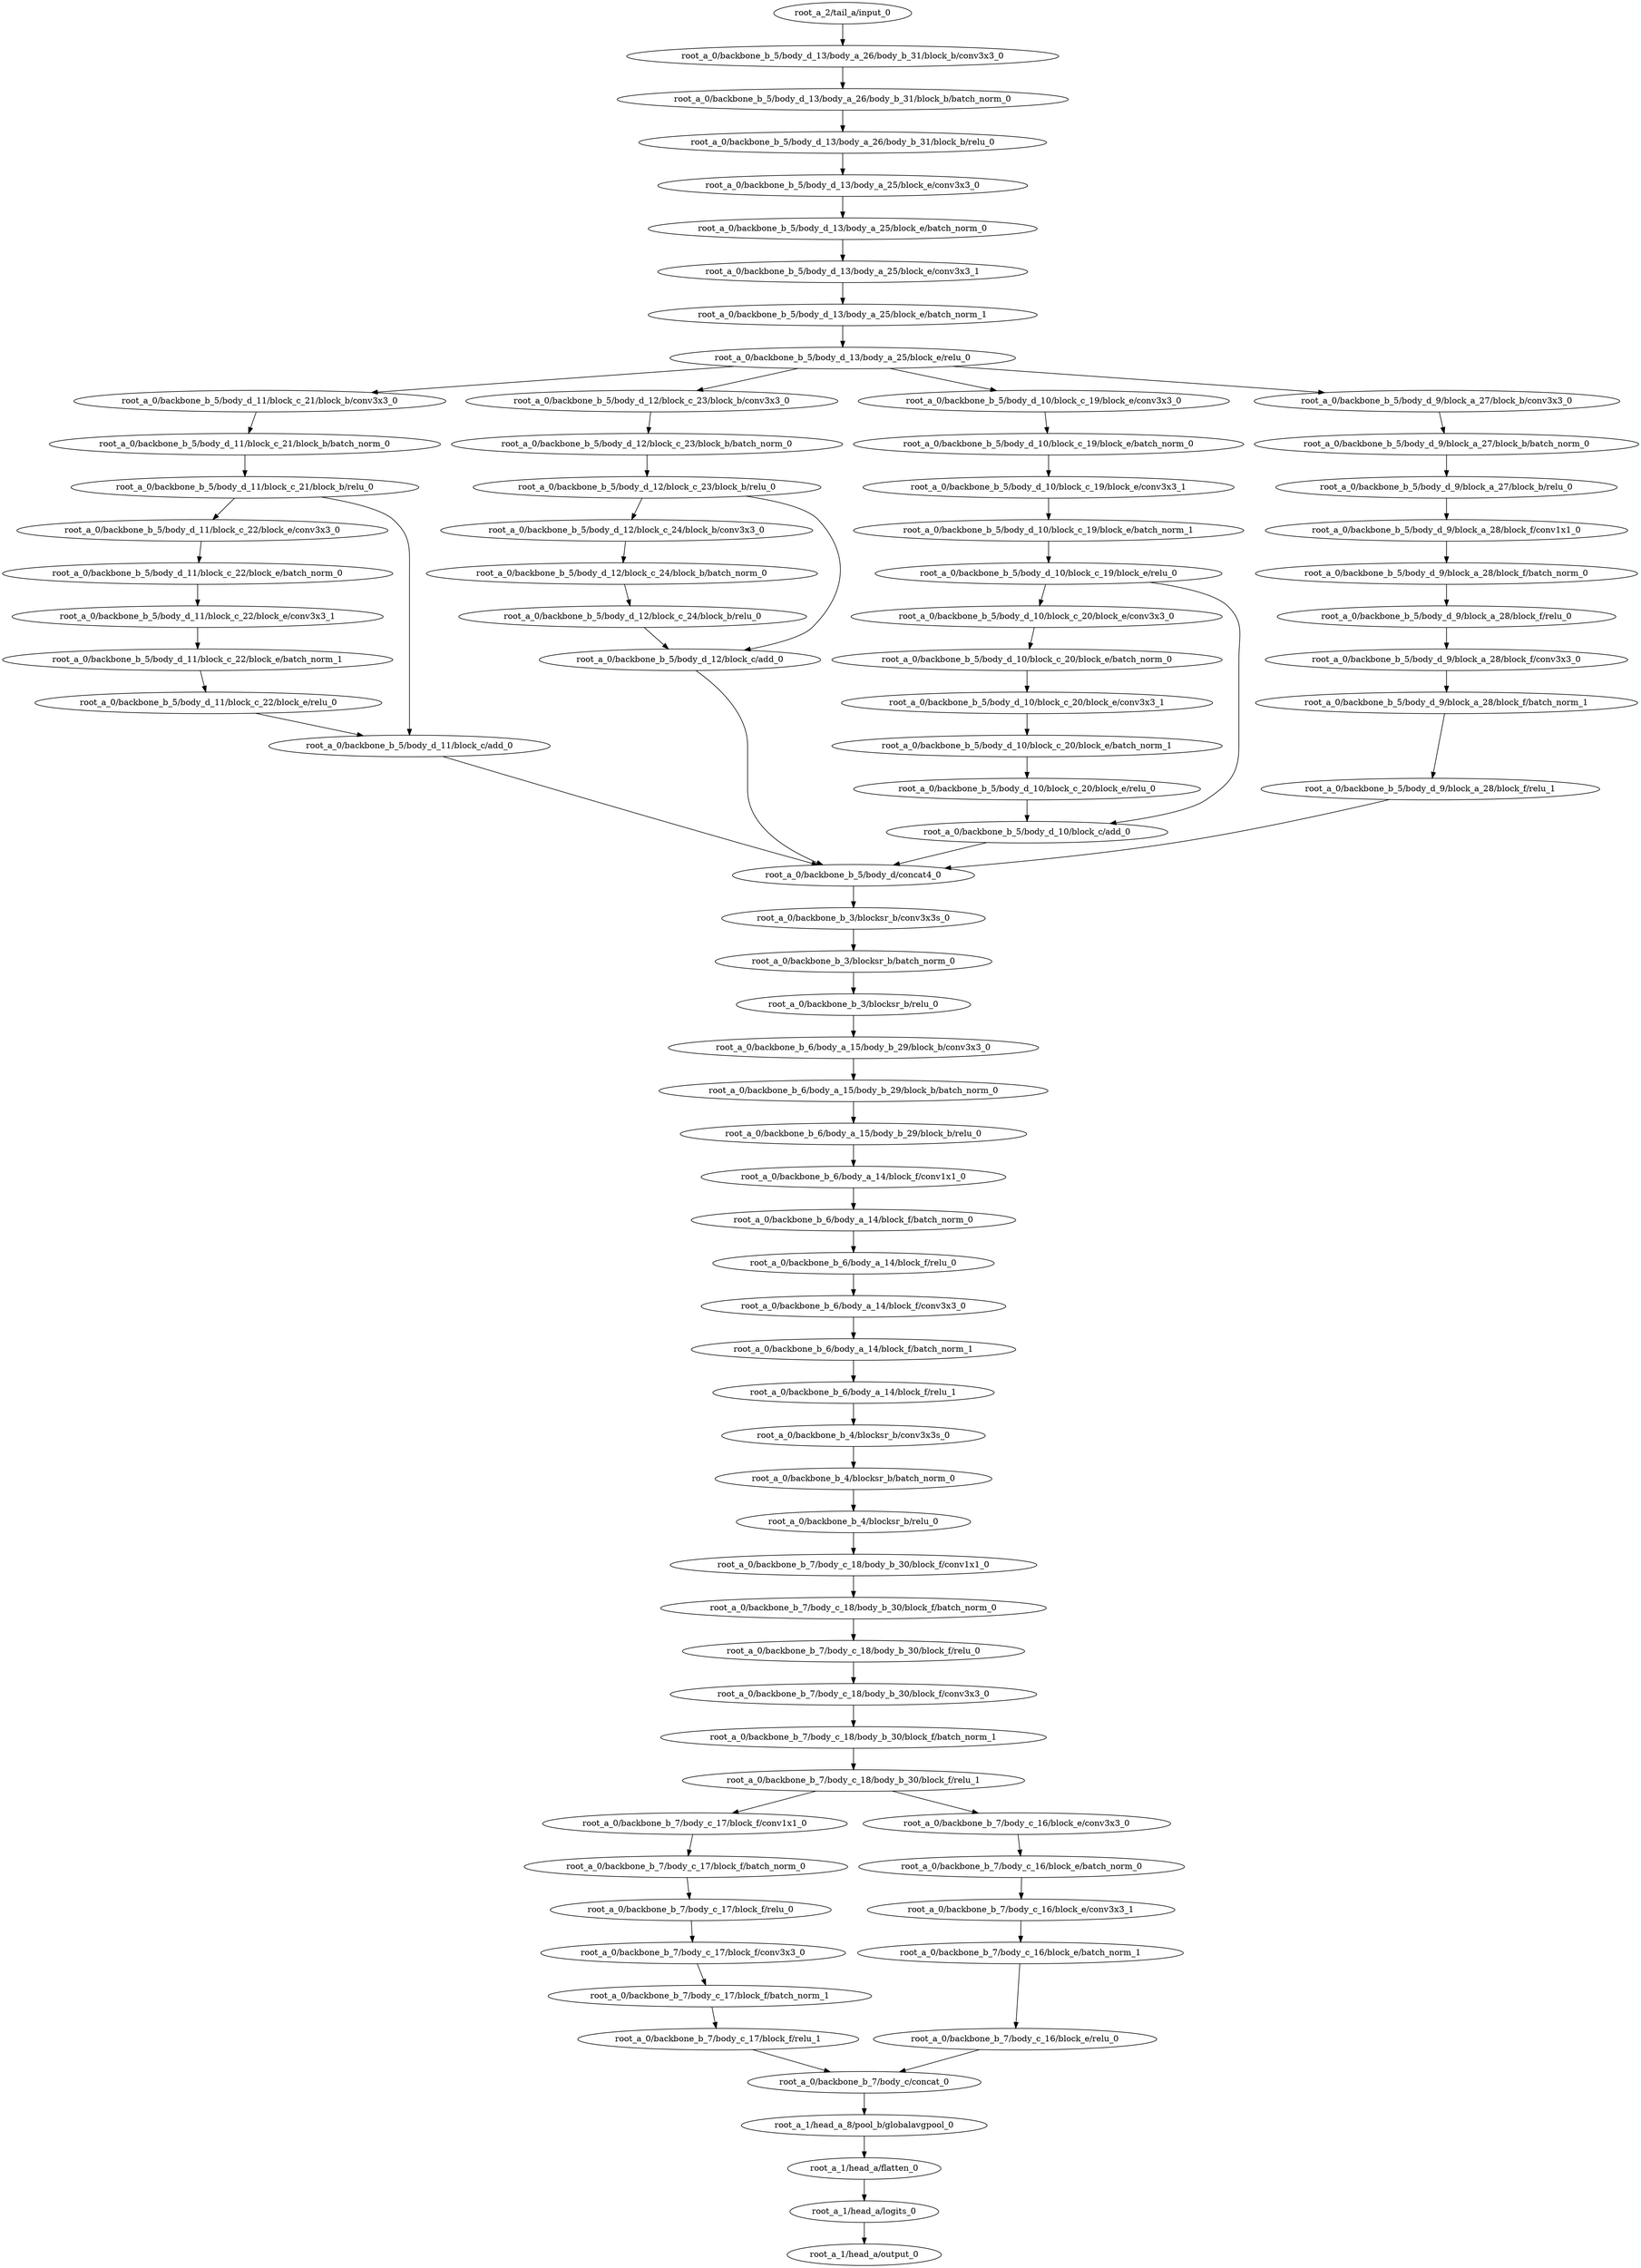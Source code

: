 digraph root_a {
	"root_a_2/tail_a/input_0"
	"root_a_0/backbone_b_5/body_d_13/body_a_26/body_b_31/block_b/conv3x3_0"
	"root_a_0/backbone_b_5/body_d_13/body_a_26/body_b_31/block_b/batch_norm_0"
	"root_a_0/backbone_b_5/body_d_13/body_a_26/body_b_31/block_b/relu_0"
	"root_a_0/backbone_b_5/body_d_13/body_a_25/block_e/conv3x3_0"
	"root_a_0/backbone_b_5/body_d_13/body_a_25/block_e/batch_norm_0"
	"root_a_0/backbone_b_5/body_d_13/body_a_25/block_e/conv3x3_1"
	"root_a_0/backbone_b_5/body_d_13/body_a_25/block_e/batch_norm_1"
	"root_a_0/backbone_b_5/body_d_13/body_a_25/block_e/relu_0"
	"root_a_0/backbone_b_5/body_d_11/block_c_21/block_b/conv3x3_0"
	"root_a_0/backbone_b_5/body_d_11/block_c_21/block_b/batch_norm_0"
	"root_a_0/backbone_b_5/body_d_11/block_c_21/block_b/relu_0"
	"root_a_0/backbone_b_5/body_d_11/block_c_22/block_e/conv3x3_0"
	"root_a_0/backbone_b_5/body_d_11/block_c_22/block_e/batch_norm_0"
	"root_a_0/backbone_b_5/body_d_11/block_c_22/block_e/conv3x3_1"
	"root_a_0/backbone_b_5/body_d_11/block_c_22/block_e/batch_norm_1"
	"root_a_0/backbone_b_5/body_d_11/block_c_22/block_e/relu_0"
	"root_a_0/backbone_b_5/body_d_11/block_c/add_0"
	"root_a_0/backbone_b_5/body_d_12/block_c_23/block_b/conv3x3_0"
	"root_a_0/backbone_b_5/body_d_12/block_c_23/block_b/batch_norm_0"
	"root_a_0/backbone_b_5/body_d_12/block_c_23/block_b/relu_0"
	"root_a_0/backbone_b_5/body_d_12/block_c_24/block_b/conv3x3_0"
	"root_a_0/backbone_b_5/body_d_12/block_c_24/block_b/batch_norm_0"
	"root_a_0/backbone_b_5/body_d_12/block_c_24/block_b/relu_0"
	"root_a_0/backbone_b_5/body_d_12/block_c/add_0"
	"root_a_0/backbone_b_5/body_d_10/block_c_19/block_e/conv3x3_0"
	"root_a_0/backbone_b_5/body_d_10/block_c_19/block_e/batch_norm_0"
	"root_a_0/backbone_b_5/body_d_10/block_c_19/block_e/conv3x3_1"
	"root_a_0/backbone_b_5/body_d_10/block_c_19/block_e/batch_norm_1"
	"root_a_0/backbone_b_5/body_d_10/block_c_19/block_e/relu_0"
	"root_a_0/backbone_b_5/body_d_10/block_c_20/block_e/conv3x3_0"
	"root_a_0/backbone_b_5/body_d_10/block_c_20/block_e/batch_norm_0"
	"root_a_0/backbone_b_5/body_d_10/block_c_20/block_e/conv3x3_1"
	"root_a_0/backbone_b_5/body_d_10/block_c_20/block_e/batch_norm_1"
	"root_a_0/backbone_b_5/body_d_10/block_c_20/block_e/relu_0"
	"root_a_0/backbone_b_5/body_d_10/block_c/add_0"
	"root_a_0/backbone_b_5/body_d_9/block_a_27/block_b/conv3x3_0"
	"root_a_0/backbone_b_5/body_d_9/block_a_27/block_b/batch_norm_0"
	"root_a_0/backbone_b_5/body_d_9/block_a_27/block_b/relu_0"
	"root_a_0/backbone_b_5/body_d_9/block_a_28/block_f/conv1x1_0"
	"root_a_0/backbone_b_5/body_d_9/block_a_28/block_f/batch_norm_0"
	"root_a_0/backbone_b_5/body_d_9/block_a_28/block_f/relu_0"
	"root_a_0/backbone_b_5/body_d_9/block_a_28/block_f/conv3x3_0"
	"root_a_0/backbone_b_5/body_d_9/block_a_28/block_f/batch_norm_1"
	"root_a_0/backbone_b_5/body_d_9/block_a_28/block_f/relu_1"
	"root_a_0/backbone_b_5/body_d/concat4_0"
	"root_a_0/backbone_b_3/blocksr_b/conv3x3s_0"
	"root_a_0/backbone_b_3/blocksr_b/batch_norm_0"
	"root_a_0/backbone_b_3/blocksr_b/relu_0"
	"root_a_0/backbone_b_6/body_a_15/body_b_29/block_b/conv3x3_0"
	"root_a_0/backbone_b_6/body_a_15/body_b_29/block_b/batch_norm_0"
	"root_a_0/backbone_b_6/body_a_15/body_b_29/block_b/relu_0"
	"root_a_0/backbone_b_6/body_a_14/block_f/conv1x1_0"
	"root_a_0/backbone_b_6/body_a_14/block_f/batch_norm_0"
	"root_a_0/backbone_b_6/body_a_14/block_f/relu_0"
	"root_a_0/backbone_b_6/body_a_14/block_f/conv3x3_0"
	"root_a_0/backbone_b_6/body_a_14/block_f/batch_norm_1"
	"root_a_0/backbone_b_6/body_a_14/block_f/relu_1"
	"root_a_0/backbone_b_4/blocksr_b/conv3x3s_0"
	"root_a_0/backbone_b_4/blocksr_b/batch_norm_0"
	"root_a_0/backbone_b_4/blocksr_b/relu_0"
	"root_a_0/backbone_b_7/body_c_18/body_b_30/block_f/conv1x1_0"
	"root_a_0/backbone_b_7/body_c_18/body_b_30/block_f/batch_norm_0"
	"root_a_0/backbone_b_7/body_c_18/body_b_30/block_f/relu_0"
	"root_a_0/backbone_b_7/body_c_18/body_b_30/block_f/conv3x3_0"
	"root_a_0/backbone_b_7/body_c_18/body_b_30/block_f/batch_norm_1"
	"root_a_0/backbone_b_7/body_c_18/body_b_30/block_f/relu_1"
	"root_a_0/backbone_b_7/body_c_17/block_f/conv1x1_0"
	"root_a_0/backbone_b_7/body_c_17/block_f/batch_norm_0"
	"root_a_0/backbone_b_7/body_c_17/block_f/relu_0"
	"root_a_0/backbone_b_7/body_c_17/block_f/conv3x3_0"
	"root_a_0/backbone_b_7/body_c_17/block_f/batch_norm_1"
	"root_a_0/backbone_b_7/body_c_17/block_f/relu_1"
	"root_a_0/backbone_b_7/body_c_16/block_e/conv3x3_0"
	"root_a_0/backbone_b_7/body_c_16/block_e/batch_norm_0"
	"root_a_0/backbone_b_7/body_c_16/block_e/conv3x3_1"
	"root_a_0/backbone_b_7/body_c_16/block_e/batch_norm_1"
	"root_a_0/backbone_b_7/body_c_16/block_e/relu_0"
	"root_a_0/backbone_b_7/body_c/concat_0"
	"root_a_1/head_a_8/pool_b/globalavgpool_0"
	"root_a_1/head_a/flatten_0"
	"root_a_1/head_a/logits_0"
	"root_a_1/head_a/output_0"

	"root_a_2/tail_a/input_0" -> "root_a_0/backbone_b_5/body_d_13/body_a_26/body_b_31/block_b/conv3x3_0"
	"root_a_0/backbone_b_5/body_d_13/body_a_26/body_b_31/block_b/conv3x3_0" -> "root_a_0/backbone_b_5/body_d_13/body_a_26/body_b_31/block_b/batch_norm_0"
	"root_a_0/backbone_b_5/body_d_13/body_a_26/body_b_31/block_b/batch_norm_0" -> "root_a_0/backbone_b_5/body_d_13/body_a_26/body_b_31/block_b/relu_0"
	"root_a_0/backbone_b_5/body_d_13/body_a_26/body_b_31/block_b/relu_0" -> "root_a_0/backbone_b_5/body_d_13/body_a_25/block_e/conv3x3_0"
	"root_a_0/backbone_b_5/body_d_13/body_a_25/block_e/conv3x3_0" -> "root_a_0/backbone_b_5/body_d_13/body_a_25/block_e/batch_norm_0"
	"root_a_0/backbone_b_5/body_d_13/body_a_25/block_e/batch_norm_0" -> "root_a_0/backbone_b_5/body_d_13/body_a_25/block_e/conv3x3_1"
	"root_a_0/backbone_b_5/body_d_13/body_a_25/block_e/conv3x3_1" -> "root_a_0/backbone_b_5/body_d_13/body_a_25/block_e/batch_norm_1"
	"root_a_0/backbone_b_5/body_d_13/body_a_25/block_e/batch_norm_1" -> "root_a_0/backbone_b_5/body_d_13/body_a_25/block_e/relu_0"
	"root_a_0/backbone_b_5/body_d_13/body_a_25/block_e/relu_0" -> "root_a_0/backbone_b_5/body_d_11/block_c_21/block_b/conv3x3_0"
	"root_a_0/backbone_b_5/body_d_11/block_c_21/block_b/conv3x3_0" -> "root_a_0/backbone_b_5/body_d_11/block_c_21/block_b/batch_norm_0"
	"root_a_0/backbone_b_5/body_d_11/block_c_21/block_b/batch_norm_0" -> "root_a_0/backbone_b_5/body_d_11/block_c_21/block_b/relu_0"
	"root_a_0/backbone_b_5/body_d_11/block_c_21/block_b/relu_0" -> "root_a_0/backbone_b_5/body_d_11/block_c_22/block_e/conv3x3_0"
	"root_a_0/backbone_b_5/body_d_11/block_c_22/block_e/conv3x3_0" -> "root_a_0/backbone_b_5/body_d_11/block_c_22/block_e/batch_norm_0"
	"root_a_0/backbone_b_5/body_d_11/block_c_22/block_e/batch_norm_0" -> "root_a_0/backbone_b_5/body_d_11/block_c_22/block_e/conv3x3_1"
	"root_a_0/backbone_b_5/body_d_11/block_c_22/block_e/conv3x3_1" -> "root_a_0/backbone_b_5/body_d_11/block_c_22/block_e/batch_norm_1"
	"root_a_0/backbone_b_5/body_d_11/block_c_22/block_e/batch_norm_1" -> "root_a_0/backbone_b_5/body_d_11/block_c_22/block_e/relu_0"
	"root_a_0/backbone_b_5/body_d_11/block_c_22/block_e/relu_0" -> "root_a_0/backbone_b_5/body_d_11/block_c/add_0"
	"root_a_0/backbone_b_5/body_d_11/block_c_21/block_b/relu_0" -> "root_a_0/backbone_b_5/body_d_11/block_c/add_0"
	"root_a_0/backbone_b_5/body_d_13/body_a_25/block_e/relu_0" -> "root_a_0/backbone_b_5/body_d_12/block_c_23/block_b/conv3x3_0"
	"root_a_0/backbone_b_5/body_d_12/block_c_23/block_b/conv3x3_0" -> "root_a_0/backbone_b_5/body_d_12/block_c_23/block_b/batch_norm_0"
	"root_a_0/backbone_b_5/body_d_12/block_c_23/block_b/batch_norm_0" -> "root_a_0/backbone_b_5/body_d_12/block_c_23/block_b/relu_0"
	"root_a_0/backbone_b_5/body_d_12/block_c_23/block_b/relu_0" -> "root_a_0/backbone_b_5/body_d_12/block_c_24/block_b/conv3x3_0"
	"root_a_0/backbone_b_5/body_d_12/block_c_24/block_b/conv3x3_0" -> "root_a_0/backbone_b_5/body_d_12/block_c_24/block_b/batch_norm_0"
	"root_a_0/backbone_b_5/body_d_12/block_c_24/block_b/batch_norm_0" -> "root_a_0/backbone_b_5/body_d_12/block_c_24/block_b/relu_0"
	"root_a_0/backbone_b_5/body_d_12/block_c_24/block_b/relu_0" -> "root_a_0/backbone_b_5/body_d_12/block_c/add_0"
	"root_a_0/backbone_b_5/body_d_12/block_c_23/block_b/relu_0" -> "root_a_0/backbone_b_5/body_d_12/block_c/add_0"
	"root_a_0/backbone_b_5/body_d_13/body_a_25/block_e/relu_0" -> "root_a_0/backbone_b_5/body_d_10/block_c_19/block_e/conv3x3_0"
	"root_a_0/backbone_b_5/body_d_10/block_c_19/block_e/conv3x3_0" -> "root_a_0/backbone_b_5/body_d_10/block_c_19/block_e/batch_norm_0"
	"root_a_0/backbone_b_5/body_d_10/block_c_19/block_e/batch_norm_0" -> "root_a_0/backbone_b_5/body_d_10/block_c_19/block_e/conv3x3_1"
	"root_a_0/backbone_b_5/body_d_10/block_c_19/block_e/conv3x3_1" -> "root_a_0/backbone_b_5/body_d_10/block_c_19/block_e/batch_norm_1"
	"root_a_0/backbone_b_5/body_d_10/block_c_19/block_e/batch_norm_1" -> "root_a_0/backbone_b_5/body_d_10/block_c_19/block_e/relu_0"
	"root_a_0/backbone_b_5/body_d_10/block_c_19/block_e/relu_0" -> "root_a_0/backbone_b_5/body_d_10/block_c_20/block_e/conv3x3_0"
	"root_a_0/backbone_b_5/body_d_10/block_c_20/block_e/conv3x3_0" -> "root_a_0/backbone_b_5/body_d_10/block_c_20/block_e/batch_norm_0"
	"root_a_0/backbone_b_5/body_d_10/block_c_20/block_e/batch_norm_0" -> "root_a_0/backbone_b_5/body_d_10/block_c_20/block_e/conv3x3_1"
	"root_a_0/backbone_b_5/body_d_10/block_c_20/block_e/conv3x3_1" -> "root_a_0/backbone_b_5/body_d_10/block_c_20/block_e/batch_norm_1"
	"root_a_0/backbone_b_5/body_d_10/block_c_20/block_e/batch_norm_1" -> "root_a_0/backbone_b_5/body_d_10/block_c_20/block_e/relu_0"
	"root_a_0/backbone_b_5/body_d_10/block_c_20/block_e/relu_0" -> "root_a_0/backbone_b_5/body_d_10/block_c/add_0"
	"root_a_0/backbone_b_5/body_d_10/block_c_19/block_e/relu_0" -> "root_a_0/backbone_b_5/body_d_10/block_c/add_0"
	"root_a_0/backbone_b_5/body_d_13/body_a_25/block_e/relu_0" -> "root_a_0/backbone_b_5/body_d_9/block_a_27/block_b/conv3x3_0"
	"root_a_0/backbone_b_5/body_d_9/block_a_27/block_b/conv3x3_0" -> "root_a_0/backbone_b_5/body_d_9/block_a_27/block_b/batch_norm_0"
	"root_a_0/backbone_b_5/body_d_9/block_a_27/block_b/batch_norm_0" -> "root_a_0/backbone_b_5/body_d_9/block_a_27/block_b/relu_0"
	"root_a_0/backbone_b_5/body_d_9/block_a_27/block_b/relu_0" -> "root_a_0/backbone_b_5/body_d_9/block_a_28/block_f/conv1x1_0"
	"root_a_0/backbone_b_5/body_d_9/block_a_28/block_f/conv1x1_0" -> "root_a_0/backbone_b_5/body_d_9/block_a_28/block_f/batch_norm_0"
	"root_a_0/backbone_b_5/body_d_9/block_a_28/block_f/batch_norm_0" -> "root_a_0/backbone_b_5/body_d_9/block_a_28/block_f/relu_0"
	"root_a_0/backbone_b_5/body_d_9/block_a_28/block_f/relu_0" -> "root_a_0/backbone_b_5/body_d_9/block_a_28/block_f/conv3x3_0"
	"root_a_0/backbone_b_5/body_d_9/block_a_28/block_f/conv3x3_0" -> "root_a_0/backbone_b_5/body_d_9/block_a_28/block_f/batch_norm_1"
	"root_a_0/backbone_b_5/body_d_9/block_a_28/block_f/batch_norm_1" -> "root_a_0/backbone_b_5/body_d_9/block_a_28/block_f/relu_1"
	"root_a_0/backbone_b_5/body_d_11/block_c/add_0" -> "root_a_0/backbone_b_5/body_d/concat4_0"
	"root_a_0/backbone_b_5/body_d_12/block_c/add_0" -> "root_a_0/backbone_b_5/body_d/concat4_0"
	"root_a_0/backbone_b_5/body_d_10/block_c/add_0" -> "root_a_0/backbone_b_5/body_d/concat4_0"
	"root_a_0/backbone_b_5/body_d_9/block_a_28/block_f/relu_1" -> "root_a_0/backbone_b_5/body_d/concat4_0"
	"root_a_0/backbone_b_5/body_d/concat4_0" -> "root_a_0/backbone_b_3/blocksr_b/conv3x3s_0"
	"root_a_0/backbone_b_3/blocksr_b/conv3x3s_0" -> "root_a_0/backbone_b_3/blocksr_b/batch_norm_0"
	"root_a_0/backbone_b_3/blocksr_b/batch_norm_0" -> "root_a_0/backbone_b_3/blocksr_b/relu_0"
	"root_a_0/backbone_b_3/blocksr_b/relu_0" -> "root_a_0/backbone_b_6/body_a_15/body_b_29/block_b/conv3x3_0"
	"root_a_0/backbone_b_6/body_a_15/body_b_29/block_b/conv3x3_0" -> "root_a_0/backbone_b_6/body_a_15/body_b_29/block_b/batch_norm_0"
	"root_a_0/backbone_b_6/body_a_15/body_b_29/block_b/batch_norm_0" -> "root_a_0/backbone_b_6/body_a_15/body_b_29/block_b/relu_0"
	"root_a_0/backbone_b_6/body_a_15/body_b_29/block_b/relu_0" -> "root_a_0/backbone_b_6/body_a_14/block_f/conv1x1_0"
	"root_a_0/backbone_b_6/body_a_14/block_f/conv1x1_0" -> "root_a_0/backbone_b_6/body_a_14/block_f/batch_norm_0"
	"root_a_0/backbone_b_6/body_a_14/block_f/batch_norm_0" -> "root_a_0/backbone_b_6/body_a_14/block_f/relu_0"
	"root_a_0/backbone_b_6/body_a_14/block_f/relu_0" -> "root_a_0/backbone_b_6/body_a_14/block_f/conv3x3_0"
	"root_a_0/backbone_b_6/body_a_14/block_f/conv3x3_0" -> "root_a_0/backbone_b_6/body_a_14/block_f/batch_norm_1"
	"root_a_0/backbone_b_6/body_a_14/block_f/batch_norm_1" -> "root_a_0/backbone_b_6/body_a_14/block_f/relu_1"
	"root_a_0/backbone_b_6/body_a_14/block_f/relu_1" -> "root_a_0/backbone_b_4/blocksr_b/conv3x3s_0"
	"root_a_0/backbone_b_4/blocksr_b/conv3x3s_0" -> "root_a_0/backbone_b_4/blocksr_b/batch_norm_0"
	"root_a_0/backbone_b_4/blocksr_b/batch_norm_0" -> "root_a_0/backbone_b_4/blocksr_b/relu_0"
	"root_a_0/backbone_b_4/blocksr_b/relu_0" -> "root_a_0/backbone_b_7/body_c_18/body_b_30/block_f/conv1x1_0"
	"root_a_0/backbone_b_7/body_c_18/body_b_30/block_f/conv1x1_0" -> "root_a_0/backbone_b_7/body_c_18/body_b_30/block_f/batch_norm_0"
	"root_a_0/backbone_b_7/body_c_18/body_b_30/block_f/batch_norm_0" -> "root_a_0/backbone_b_7/body_c_18/body_b_30/block_f/relu_0"
	"root_a_0/backbone_b_7/body_c_18/body_b_30/block_f/relu_0" -> "root_a_0/backbone_b_7/body_c_18/body_b_30/block_f/conv3x3_0"
	"root_a_0/backbone_b_7/body_c_18/body_b_30/block_f/conv3x3_0" -> "root_a_0/backbone_b_7/body_c_18/body_b_30/block_f/batch_norm_1"
	"root_a_0/backbone_b_7/body_c_18/body_b_30/block_f/batch_norm_1" -> "root_a_0/backbone_b_7/body_c_18/body_b_30/block_f/relu_1"
	"root_a_0/backbone_b_7/body_c_18/body_b_30/block_f/relu_1" -> "root_a_0/backbone_b_7/body_c_17/block_f/conv1x1_0"
	"root_a_0/backbone_b_7/body_c_17/block_f/conv1x1_0" -> "root_a_0/backbone_b_7/body_c_17/block_f/batch_norm_0"
	"root_a_0/backbone_b_7/body_c_17/block_f/batch_norm_0" -> "root_a_0/backbone_b_7/body_c_17/block_f/relu_0"
	"root_a_0/backbone_b_7/body_c_17/block_f/relu_0" -> "root_a_0/backbone_b_7/body_c_17/block_f/conv3x3_0"
	"root_a_0/backbone_b_7/body_c_17/block_f/conv3x3_0" -> "root_a_0/backbone_b_7/body_c_17/block_f/batch_norm_1"
	"root_a_0/backbone_b_7/body_c_17/block_f/batch_norm_1" -> "root_a_0/backbone_b_7/body_c_17/block_f/relu_1"
	"root_a_0/backbone_b_7/body_c_18/body_b_30/block_f/relu_1" -> "root_a_0/backbone_b_7/body_c_16/block_e/conv3x3_0"
	"root_a_0/backbone_b_7/body_c_16/block_e/conv3x3_0" -> "root_a_0/backbone_b_7/body_c_16/block_e/batch_norm_0"
	"root_a_0/backbone_b_7/body_c_16/block_e/batch_norm_0" -> "root_a_0/backbone_b_7/body_c_16/block_e/conv3x3_1"
	"root_a_0/backbone_b_7/body_c_16/block_e/conv3x3_1" -> "root_a_0/backbone_b_7/body_c_16/block_e/batch_norm_1"
	"root_a_0/backbone_b_7/body_c_16/block_e/batch_norm_1" -> "root_a_0/backbone_b_7/body_c_16/block_e/relu_0"
	"root_a_0/backbone_b_7/body_c_17/block_f/relu_1" -> "root_a_0/backbone_b_7/body_c/concat_0"
	"root_a_0/backbone_b_7/body_c_16/block_e/relu_0" -> "root_a_0/backbone_b_7/body_c/concat_0"
	"root_a_0/backbone_b_7/body_c/concat_0" -> "root_a_1/head_a_8/pool_b/globalavgpool_0"
	"root_a_1/head_a_8/pool_b/globalavgpool_0" -> "root_a_1/head_a/flatten_0"
	"root_a_1/head_a/flatten_0" -> "root_a_1/head_a/logits_0"
	"root_a_1/head_a/logits_0" -> "root_a_1/head_a/output_0"

}